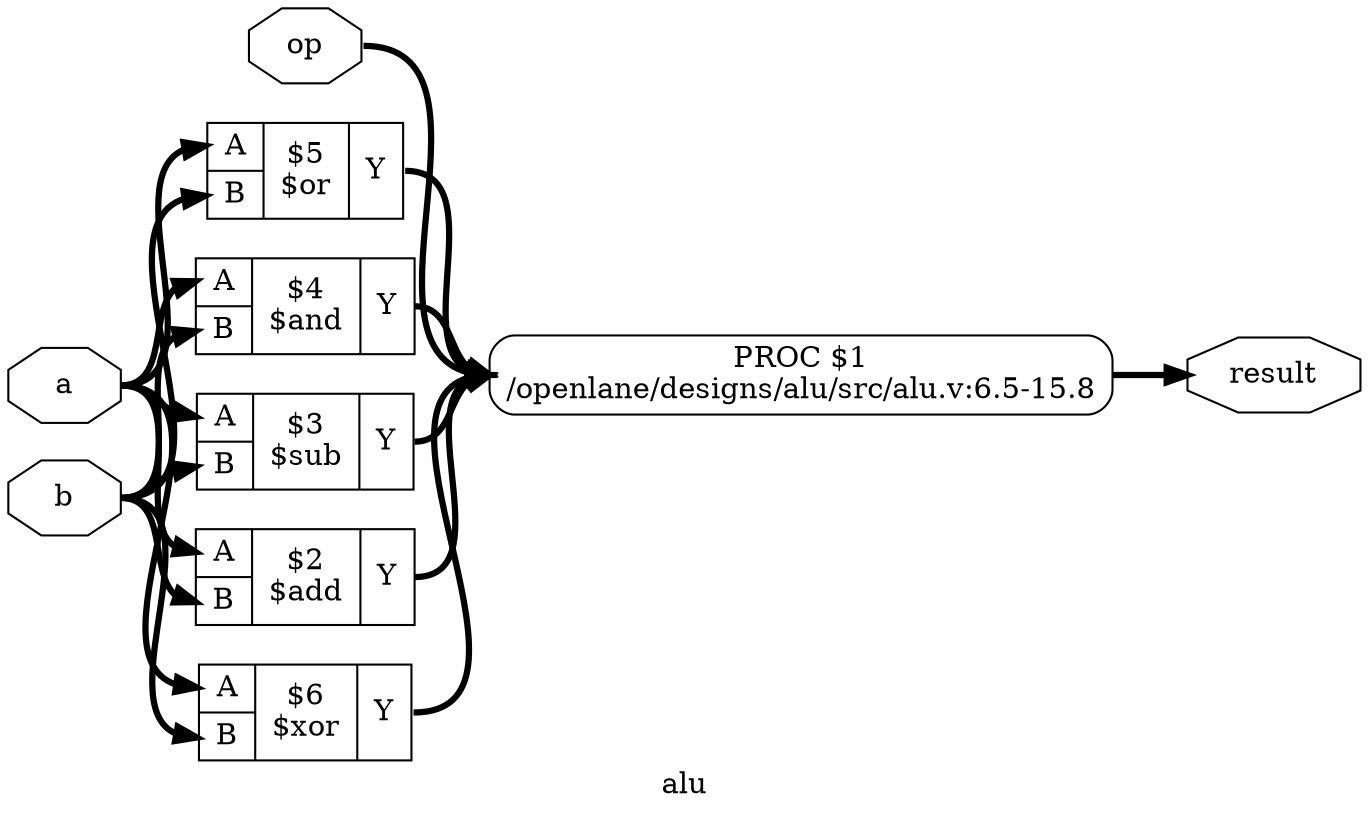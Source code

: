digraph "alu" {
label="alu";
rankdir="LR";
remincross=true;
n8 [ shape=octagon, label="result", color="black", fontcolor="black" ];
n9 [ shape=octagon, label="op", color="black", fontcolor="black" ];
n10 [ shape=octagon, label="b", color="black", fontcolor="black" ];
n11 [ shape=octagon, label="a", color="black", fontcolor="black" ];
c15 [ shape=record, label="{{<p12> A|<p13> B}|$6\n$xor|{<p14> Y}}",  ];
c16 [ shape=record, label="{{<p12> A|<p13> B}|$5\n$or|{<p14> Y}}",  ];
c17 [ shape=record, label="{{<p12> A|<p13> B}|$4\n$and|{<p14> Y}}",  ];
c18 [ shape=record, label="{{<p12> A|<p13> B}|$3\n$sub|{<p14> Y}}",  ];
c19 [ shape=record, label="{{<p12> A|<p13> B}|$2\n$add|{<p14> Y}}",  ];
p0 [shape=box, style=rounded, label="PROC $1\n/openlane/designs/alu/src/alu.v:6.5-15.8"];
c15:p14:e -> p0:w [color="black", fontcolor="black", style="setlinewidth(3)", label=""];
n10:e -> c15:p13:w [color="black", fontcolor="black", style="setlinewidth(3)", label=""];
n10:e -> c16:p13:w [color="black", fontcolor="black", style="setlinewidth(3)", label=""];
n10:e -> c17:p13:w [color="black", fontcolor="black", style="setlinewidth(3)", label=""];
n10:e -> c18:p13:w [color="black", fontcolor="black", style="setlinewidth(3)", label=""];
n10:e -> c19:p13:w [color="black", fontcolor="black", style="setlinewidth(3)", label=""];
n11:e -> c15:p12:w [color="black", fontcolor="black", style="setlinewidth(3)", label=""];
n11:e -> c16:p12:w [color="black", fontcolor="black", style="setlinewidth(3)", label=""];
n11:e -> c17:p12:w [color="black", fontcolor="black", style="setlinewidth(3)", label=""];
n11:e -> c18:p12:w [color="black", fontcolor="black", style="setlinewidth(3)", label=""];
n11:e -> c19:p12:w [color="black", fontcolor="black", style="setlinewidth(3)", label=""];
c16:p14:e -> p0:w [color="black", fontcolor="black", style="setlinewidth(3)", label=""];
c17:p14:e -> p0:w [color="black", fontcolor="black", style="setlinewidth(3)", label=""];
c18:p14:e -> p0:w [color="black", fontcolor="black", style="setlinewidth(3)", label=""];
c19:p14:e -> p0:w [color="black", fontcolor="black", style="setlinewidth(3)", label=""];
p0:e -> n8:w [color="black", fontcolor="black", style="setlinewidth(3)", label=""];
n9:e -> p0:w [color="black", fontcolor="black", style="setlinewidth(3)", label=""];
}
